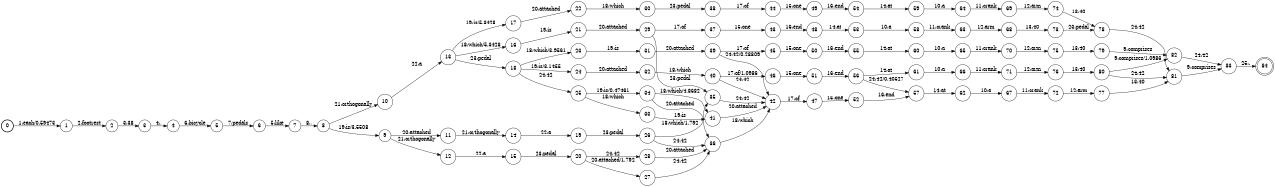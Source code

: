 digraph FST {
rankdir = LR;
size = "8.5,11";
label = "";
center = 1;
orientation = Portrait;
ranksep = "0.4";
nodesep = "0.25";
0 [label = "0", shape = circle, style = bold, fontsize = 14]
	0 -> 1 [label = "1:each/0.59473", fontsize = 14];
1 [label = "1", shape = circle, style = solid, fontsize = 14]
	1 -> 2 [label = "2:footrest", fontsize = 14];
2 [label = "2", shape = circle, style = solid, fontsize = 14]
	2 -> 3 [label = "3:38", fontsize = 14];
3 [label = "3", shape = circle, style = solid, fontsize = 14]
	3 -> 4 [label = "4:,", fontsize = 14];
4 [label = "4", shape = circle, style = solid, fontsize = 14]
	4 -> 5 [label = "6:bicycle", fontsize = 14];
5 [label = "5", shape = circle, style = solid, fontsize = 14]
	5 -> 6 [label = "7:pedals", fontsize = 14];
6 [label = "6", shape = circle, style = solid, fontsize = 14]
	6 -> 7 [label = "5:like", fontsize = 14];
7 [label = "7", shape = circle, style = solid, fontsize = 14]
	7 -> 8 [label = "8:,", fontsize = 14];
8 [label = "8", shape = circle, style = solid, fontsize = 14]
	8 -> 9 [label = "19:is/3.5508", fontsize = 14];
	8 -> 10 [label = "21:orthogonally", fontsize = 14];
9 [label = "9", shape = circle, style = solid, fontsize = 14]
	9 -> 11 [label = "20:attached", fontsize = 14];
	9 -> 12 [label = "21:orthogonally", fontsize = 14];
10 [label = "10", shape = circle, style = solid, fontsize = 14]
	10 -> 13 [label = "22:a", fontsize = 14];
11 [label = "11", shape = circle, style = solid, fontsize = 14]
	11 -> 14 [label = "21:orthogonally", fontsize = 14];
12 [label = "12", shape = circle, style = solid, fontsize = 14]
	12 -> 15 [label = "22:a", fontsize = 14];
13 [label = "13", shape = circle, style = solid, fontsize = 14]
	13 -> 16 [label = "18:which/5.3428", fontsize = 14];
	13 -> 17 [label = "19:is/5.3428", fontsize = 14];
	13 -> 18 [label = "23:pedal", fontsize = 14];
14 [label = "14", shape = circle, style = solid, fontsize = 14]
	14 -> 19 [label = "22:a", fontsize = 14];
15 [label = "15", shape = circle, style = solid, fontsize = 14]
	15 -> 20 [label = "23:pedal", fontsize = 14];
16 [label = "16", shape = circle, style = solid, fontsize = 14]
	16 -> 21 [label = "19:is", fontsize = 14];
17 [label = "17", shape = circle, style = solid, fontsize = 14]
	17 -> 22 [label = "20:attached", fontsize = 14];
18 [label = "18", shape = circle, style = solid, fontsize = 14]
	18 -> 23 [label = "18:which/3.9561", fontsize = 14];
	18 -> 24 [label = "19:is/3.1455", fontsize = 14];
	18 -> 25 [label = "24:42", fontsize = 14];
19 [label = "19", shape = circle, style = solid, fontsize = 14]
	19 -> 26 [label = "23:pedal", fontsize = 14];
20 [label = "20", shape = circle, style = solid, fontsize = 14]
	20 -> 27 [label = "20:attached/1.792", fontsize = 14];
	20 -> 28 [label = "24:42", fontsize = 14];
21 [label = "21", shape = circle, style = solid, fontsize = 14]
	21 -> 29 [label = "20:attached", fontsize = 14];
22 [label = "22", shape = circle, style = solid, fontsize = 14]
	22 -> 30 [label = "18:which", fontsize = 14];
23 [label = "23", shape = circle, style = solid, fontsize = 14]
	23 -> 31 [label = "19:is", fontsize = 14];
24 [label = "24", shape = circle, style = solid, fontsize = 14]
	24 -> 32 [label = "20:attached", fontsize = 14];
25 [label = "25", shape = circle, style = solid, fontsize = 14]
	25 -> 33 [label = "18:which", fontsize = 14];
	25 -> 34 [label = "19:is/0.47461", fontsize = 14];
26 [label = "26", shape = circle, style = solid, fontsize = 14]
	26 -> 35 [label = "18:which/1.792", fontsize = 14];
	26 -> 36 [label = "24:42", fontsize = 14];
27 [label = "27", shape = circle, style = solid, fontsize = 14]
	27 -> 36 [label = "24:42", fontsize = 14];
28 [label = "28", shape = circle, style = solid, fontsize = 14]
	28 -> 36 [label = "20:attached", fontsize = 14];
29 [label = "29", shape = circle, style = solid, fontsize = 14]
	29 -> 37 [label = "17:of", fontsize = 14];
	29 -> 35 [label = "23:pedal", fontsize = 14];
30 [label = "30", shape = circle, style = solid, fontsize = 14]
	30 -> 38 [label = "23:pedal", fontsize = 14];
31 [label = "31", shape = circle, style = solid, fontsize = 14]
	31 -> 39 [label = "20:attached", fontsize = 14];
32 [label = "32", shape = circle, style = solid, fontsize = 14]
	32 -> 40 [label = "18:which", fontsize = 14];
33 [label = "33", shape = circle, style = solid, fontsize = 14]
	33 -> 41 [label = "19:is", fontsize = 14];
34 [label = "34", shape = circle, style = solid, fontsize = 14]
	34 -> 41 [label = "18:which/4.8682", fontsize = 14];
	34 -> 36 [label = "20:attached", fontsize = 14];
35 [label = "35", shape = circle, style = solid, fontsize = 14]
	35 -> 42 [label = "24:42", fontsize = 14];
36 [label = "36", shape = circle, style = solid, fontsize = 14]
	36 -> 42 [label = "18:which", fontsize = 14];
37 [label = "37", shape = circle, style = solid, fontsize = 14]
	37 -> 43 [label = "15:one", fontsize = 14];
38 [label = "38", shape = circle, style = solid, fontsize = 14]
	38 -> 44 [label = "17:of", fontsize = 14];
39 [label = "39", shape = circle, style = solid, fontsize = 14]
	39 -> 45 [label = "17:of", fontsize = 14];
	39 -> 42 [label = "24:42/0.28809", fontsize = 14];
40 [label = "40", shape = circle, style = solid, fontsize = 14]
	40 -> 46 [label = "17:of/1.0986", fontsize = 14];
	40 -> 42 [label = "24:42", fontsize = 14];
41 [label = "41", shape = circle, style = solid, fontsize = 14]
	41 -> 42 [label = "20:attached", fontsize = 14];
42 [label = "42", shape = circle, style = solid, fontsize = 14]
	42 -> 47 [label = "17:of", fontsize = 14];
43 [label = "43", shape = circle, style = solid, fontsize = 14]
	43 -> 48 [label = "16:end", fontsize = 14];
44 [label = "44", shape = circle, style = solid, fontsize = 14]
	44 -> 49 [label = "15:one", fontsize = 14];
45 [label = "45", shape = circle, style = solid, fontsize = 14]
	45 -> 50 [label = "15:one", fontsize = 14];
46 [label = "46", shape = circle, style = solid, fontsize = 14]
	46 -> 51 [label = "15:one", fontsize = 14];
47 [label = "47", shape = circle, style = solid, fontsize = 14]
	47 -> 52 [label = "15:one", fontsize = 14];
48 [label = "48", shape = circle, style = solid, fontsize = 14]
	48 -> 53 [label = "14:at", fontsize = 14];
49 [label = "49", shape = circle, style = solid, fontsize = 14]
	49 -> 54 [label = "16:end", fontsize = 14];
50 [label = "50", shape = circle, style = solid, fontsize = 14]
	50 -> 55 [label = "16:end", fontsize = 14];
51 [label = "51", shape = circle, style = solid, fontsize = 14]
	51 -> 56 [label = "16:end", fontsize = 14];
52 [label = "52", shape = circle, style = solid, fontsize = 14]
	52 -> 57 [label = "16:end", fontsize = 14];
53 [label = "53", shape = circle, style = solid, fontsize = 14]
	53 -> 58 [label = "10:a", fontsize = 14];
54 [label = "54", shape = circle, style = solid, fontsize = 14]
	54 -> 59 [label = "14:at", fontsize = 14];
55 [label = "55", shape = circle, style = solid, fontsize = 14]
	55 -> 60 [label = "14:at", fontsize = 14];
56 [label = "56", shape = circle, style = solid, fontsize = 14]
	56 -> 61 [label = "14:at", fontsize = 14];
	56 -> 57 [label = "24:42/0.40527", fontsize = 14];
57 [label = "57", shape = circle, style = solid, fontsize = 14]
	57 -> 62 [label = "14:at", fontsize = 14];
58 [label = "58", shape = circle, style = solid, fontsize = 14]
	58 -> 63 [label = "11:crank", fontsize = 14];
59 [label = "59", shape = circle, style = solid, fontsize = 14]
	59 -> 64 [label = "10:a", fontsize = 14];
60 [label = "60", shape = circle, style = solid, fontsize = 14]
	60 -> 65 [label = "10:a", fontsize = 14];
61 [label = "61", shape = circle, style = solid, fontsize = 14]
	61 -> 66 [label = "10:a", fontsize = 14];
62 [label = "62", shape = circle, style = solid, fontsize = 14]
	62 -> 67 [label = "10:a", fontsize = 14];
63 [label = "63", shape = circle, style = solid, fontsize = 14]
	63 -> 68 [label = "12:arm", fontsize = 14];
64 [label = "64", shape = circle, style = solid, fontsize = 14]
	64 -> 69 [label = "11:crank", fontsize = 14];
65 [label = "65", shape = circle, style = solid, fontsize = 14]
	65 -> 70 [label = "11:crank", fontsize = 14];
66 [label = "66", shape = circle, style = solid, fontsize = 14]
	66 -> 71 [label = "11:crank", fontsize = 14];
67 [label = "67", shape = circle, style = solid, fontsize = 14]
	67 -> 72 [label = "11:crank", fontsize = 14];
68 [label = "68", shape = circle, style = solid, fontsize = 14]
	68 -> 73 [label = "13:40", fontsize = 14];
69 [label = "69", shape = circle, style = solid, fontsize = 14]
	69 -> 74 [label = "12:arm", fontsize = 14];
70 [label = "70", shape = circle, style = solid, fontsize = 14]
	70 -> 75 [label = "12:arm", fontsize = 14];
71 [label = "71", shape = circle, style = solid, fontsize = 14]
	71 -> 76 [label = "12:arm", fontsize = 14];
72 [label = "72", shape = circle, style = solid, fontsize = 14]
	72 -> 77 [label = "12:arm", fontsize = 14];
73 [label = "73", shape = circle, style = solid, fontsize = 14]
	73 -> 78 [label = "23:pedal", fontsize = 14];
74 [label = "74", shape = circle, style = solid, fontsize = 14]
	74 -> 78 [label = "13:40", fontsize = 14];
75 [label = "75", shape = circle, style = solid, fontsize = 14]
	75 -> 79 [label = "13:40", fontsize = 14];
76 [label = "76", shape = circle, style = solid, fontsize = 14]
	76 -> 80 [label = "13:40", fontsize = 14];
77 [label = "77", shape = circle, style = solid, fontsize = 14]
	77 -> 81 [label = "13:40", fontsize = 14];
78 [label = "78", shape = circle, style = solid, fontsize = 14]
	78 -> 81 [label = "24:42", fontsize = 14];
79 [label = "79", shape = circle, style = solid, fontsize = 14]
	79 -> 82 [label = "9:comprises", fontsize = 14];
80 [label = "80", shape = circle, style = solid, fontsize = 14]
	80 -> 82 [label = "9:comprises/1.0986", fontsize = 14];
	80 -> 81 [label = "24:42", fontsize = 14];
81 [label = "81", shape = circle, style = solid, fontsize = 14]
	81 -> 83 [label = "9:comprises", fontsize = 14];
82 [label = "82", shape = circle, style = solid, fontsize = 14]
	82 -> 83 [label = "24:42", fontsize = 14];
83 [label = "83", shape = circle, style = solid, fontsize = 14]
	83 -> 84 [label = "25:.", fontsize = 14];
84 [label = "84", shape = doublecircle, style = solid, fontsize = 14]
}
